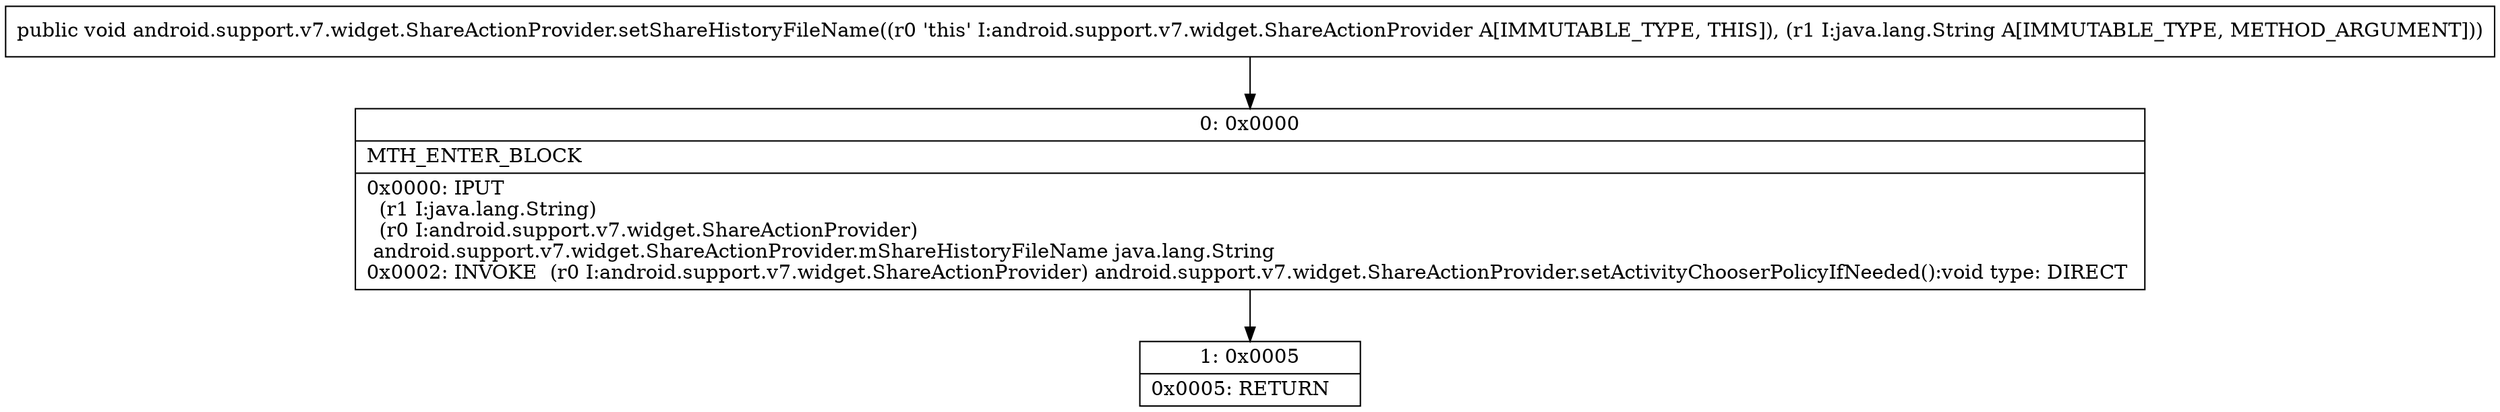 digraph "CFG forandroid.support.v7.widget.ShareActionProvider.setShareHistoryFileName(Ljava\/lang\/String;)V" {
Node_0 [shape=record,label="{0\:\ 0x0000|MTH_ENTER_BLOCK\l|0x0000: IPUT  \l  (r1 I:java.lang.String)\l  (r0 I:android.support.v7.widget.ShareActionProvider)\l android.support.v7.widget.ShareActionProvider.mShareHistoryFileName java.lang.String \l0x0002: INVOKE  (r0 I:android.support.v7.widget.ShareActionProvider) android.support.v7.widget.ShareActionProvider.setActivityChooserPolicyIfNeeded():void type: DIRECT \l}"];
Node_1 [shape=record,label="{1\:\ 0x0005|0x0005: RETURN   \l}"];
MethodNode[shape=record,label="{public void android.support.v7.widget.ShareActionProvider.setShareHistoryFileName((r0 'this' I:android.support.v7.widget.ShareActionProvider A[IMMUTABLE_TYPE, THIS]), (r1 I:java.lang.String A[IMMUTABLE_TYPE, METHOD_ARGUMENT])) }"];
MethodNode -> Node_0;
Node_0 -> Node_1;
}

